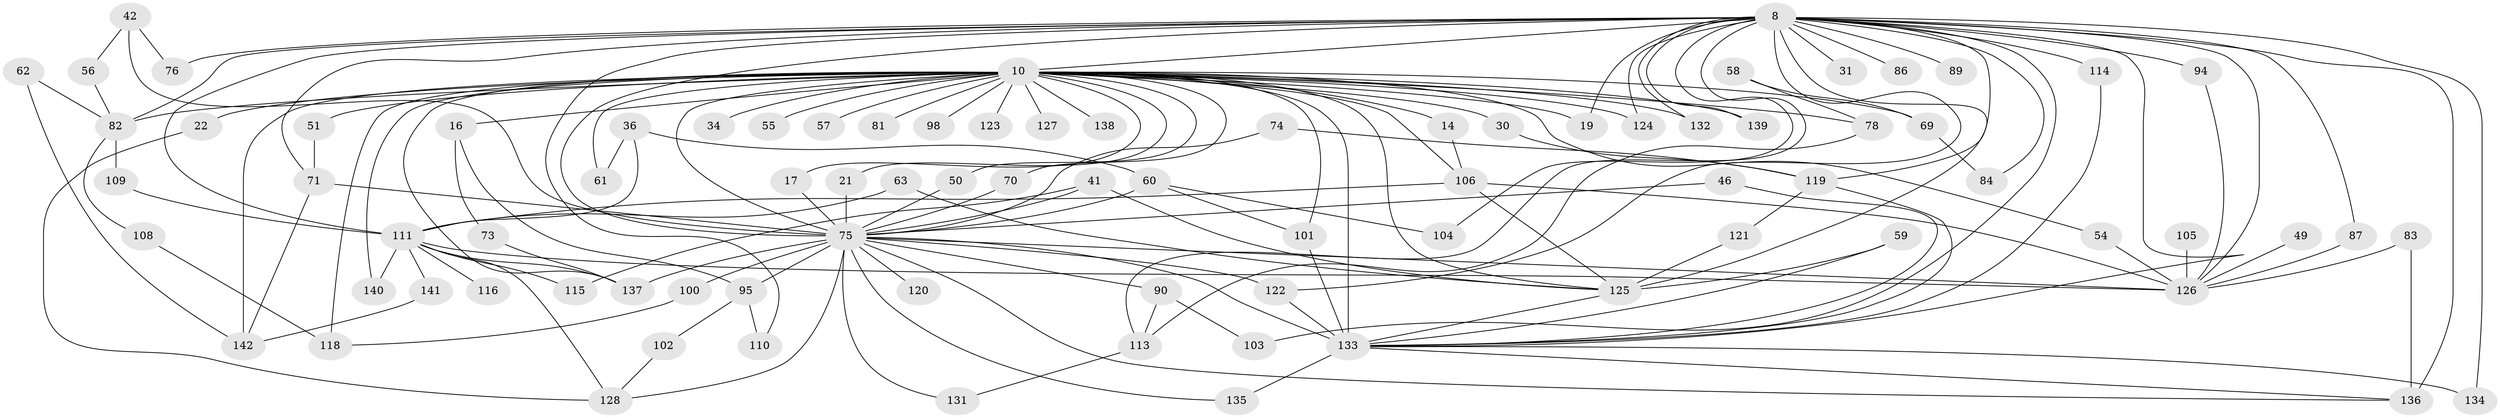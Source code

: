 // original degree distribution, {16: 0.007042253521126761, 23: 0.02112676056338028, 31: 0.014084507042253521, 15: 0.007042253521126761, 20: 0.007042253521126761, 24: 0.007042253521126761, 28: 0.007042253521126761, 3: 0.13380281690140844, 12: 0.007042253521126761, 6: 0.02112676056338028, 4: 0.07746478873239436, 2: 0.5985915492957746, 8: 0.02112676056338028, 10: 0.007042253521126761, 5: 0.04929577464788732, 7: 0.014084507042253521}
// Generated by graph-tools (version 1.1) at 2025/47/03/04/25 21:47:39]
// undirected, 85 vertices, 154 edges
graph export_dot {
graph [start="1"]
  node [color=gray90,style=filled];
  8 [super="+4"];
  10 [super="+2+9"];
  14;
  16;
  17;
  19;
  21;
  22;
  30;
  31;
  34;
  36;
  41;
  42;
  46;
  49;
  50;
  51 [super="+38"];
  54;
  55;
  56;
  57;
  58;
  59;
  60 [super="+52"];
  61;
  62;
  63;
  69 [super="+39"];
  70;
  71 [super="+35"];
  73;
  74;
  75 [super="+12+33+37+6"];
  76;
  78 [super="+28"];
  81;
  82 [super="+53"];
  83;
  84;
  86 [super="+11"];
  87;
  89;
  90 [super="+67"];
  94;
  95;
  98;
  100;
  101 [super="+99"];
  102;
  103;
  104;
  105;
  106 [super="+23+68"];
  108;
  109;
  110;
  111 [super="+92+77+65+27"];
  113 [super="+91"];
  114;
  115 [super="+79"];
  116;
  118 [super="+85"];
  119 [super="+80+26"];
  120;
  121;
  122 [super="+112"];
  123;
  124;
  125 [super="+24+15"];
  126 [super="+96+97+88"];
  127 [super="+72"];
  128 [super="+45"];
  131;
  132;
  133 [super="+93+130"];
  134;
  135;
  136 [super="+64+32"];
  137 [super="+129"];
  138;
  139;
  140;
  141;
  142 [super="+107"];
  8 -- 10 [weight=8];
  8 -- 84;
  8 -- 86 [weight=3];
  8 -- 87;
  8 -- 89 [weight=2];
  8 -- 94;
  8 -- 103;
  8 -- 110;
  8 -- 114;
  8 -- 122;
  8 -- 132;
  8 -- 134;
  8 -- 139;
  8 -- 76;
  8 -- 19;
  8 -- 31;
  8 -- 104;
  8 -- 113;
  8 -- 119 [weight=3];
  8 -- 124;
  8 -- 82;
  8 -- 71;
  8 -- 136 [weight=2];
  8 -- 111 [weight=3];
  8 -- 133 [weight=5];
  8 -- 126;
  8 -- 75 [weight=4];
  8 -- 125 [weight=2];
  10 -- 19;
  10 -- 34 [weight=2];
  10 -- 55 [weight=2];
  10 -- 70;
  10 -- 75 [weight=12];
  10 -- 101;
  10 -- 123 [weight=2];
  10 -- 138 [weight=2];
  10 -- 142 [weight=3];
  10 -- 132;
  10 -- 137 [weight=5];
  10 -- 139;
  10 -- 16 [weight=2];
  10 -- 98 [weight=2];
  10 -- 50;
  10 -- 125 [weight=2];
  10 -- 57 [weight=2];
  10 -- 124;
  10 -- 61;
  10 -- 69 [weight=3];
  10 -- 118 [weight=4];
  10 -- 140;
  10 -- 14 [weight=2];
  10 -- 17;
  10 -- 21;
  10 -- 22 [weight=2];
  10 -- 30;
  10 -- 51 [weight=2];
  10 -- 54;
  10 -- 78 [weight=2];
  10 -- 81;
  10 -- 82 [weight=2];
  10 -- 127 [weight=3];
  10 -- 106;
  10 -- 133 [weight=11];
  14 -- 106;
  16 -- 73;
  16 -- 95;
  17 -- 75;
  21 -- 75;
  22 -- 128;
  30 -- 119;
  36 -- 61;
  36 -- 60;
  36 -- 111 [weight=2];
  41 -- 115 [weight=2];
  41 -- 75;
  41 -- 125;
  42 -- 56;
  42 -- 76;
  42 -- 75 [weight=2];
  46 -- 133;
  46 -- 75;
  49 -- 126 [weight=2];
  50 -- 75;
  51 -- 71;
  54 -- 126;
  56 -- 82;
  58 -- 78;
  58 -- 69;
  59 -- 133;
  59 -- 125;
  60 -- 104;
  60 -- 75 [weight=2];
  60 -- 101;
  62 -- 82;
  62 -- 142;
  63 -- 111;
  63 -- 125;
  69 -- 84;
  70 -- 75;
  71 -- 75 [weight=2];
  71 -- 142;
  73 -- 137;
  74 -- 119;
  74 -- 75;
  75 -- 135;
  75 -- 120 [weight=2];
  75 -- 136;
  75 -- 126 [weight=6];
  75 -- 128;
  75 -- 131;
  75 -- 133 [weight=4];
  75 -- 137;
  75 -- 90 [weight=3];
  75 -- 95;
  75 -- 100;
  75 -- 122;
  78 -- 113;
  82 -- 108;
  82 -- 109;
  83 -- 136;
  83 -- 126;
  87 -- 126;
  90 -- 103;
  90 -- 113;
  94 -- 126;
  95 -- 102;
  95 -- 110;
  100 -- 118;
  101 -- 133;
  102 -- 128;
  105 -- 126 [weight=2];
  106 -- 111;
  106 -- 126;
  106 -- 125 [weight=2];
  108 -- 118;
  109 -- 111;
  111 -- 137;
  111 -- 140;
  111 -- 141;
  111 -- 115;
  111 -- 116 [weight=2];
  111 -- 126;
  111 -- 128;
  113 -- 131;
  114 -- 133;
  119 -- 121;
  119 -- 133;
  121 -- 125;
  122 -- 133;
  125 -- 133;
  133 -- 134;
  133 -- 136;
  133 -- 135;
  141 -- 142;
}

